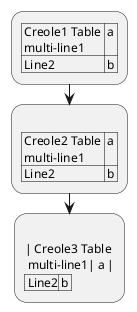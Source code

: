 {
  "sha1": "37cep03howtdxort1g14xtl3r6yk41i",
  "insertion": {
    "when": "2025-05-14T17:43:58.762Z",
    "user": "The-Lum"
  }
}
@startuml
' Adapted from https://forum.plantuml.net/18126/multi-line-creole-tables-broken-activity-diagrams-since-2023
:| Creole1 Table \\n multi-line1| a |\n| Line2| b |;
:
| Creole2 Table \n multi-line1| a |
| Line2| b |;
:
| Creole3 Table %newline() multi-line1| a |
| Line2| b |;
@enduml
